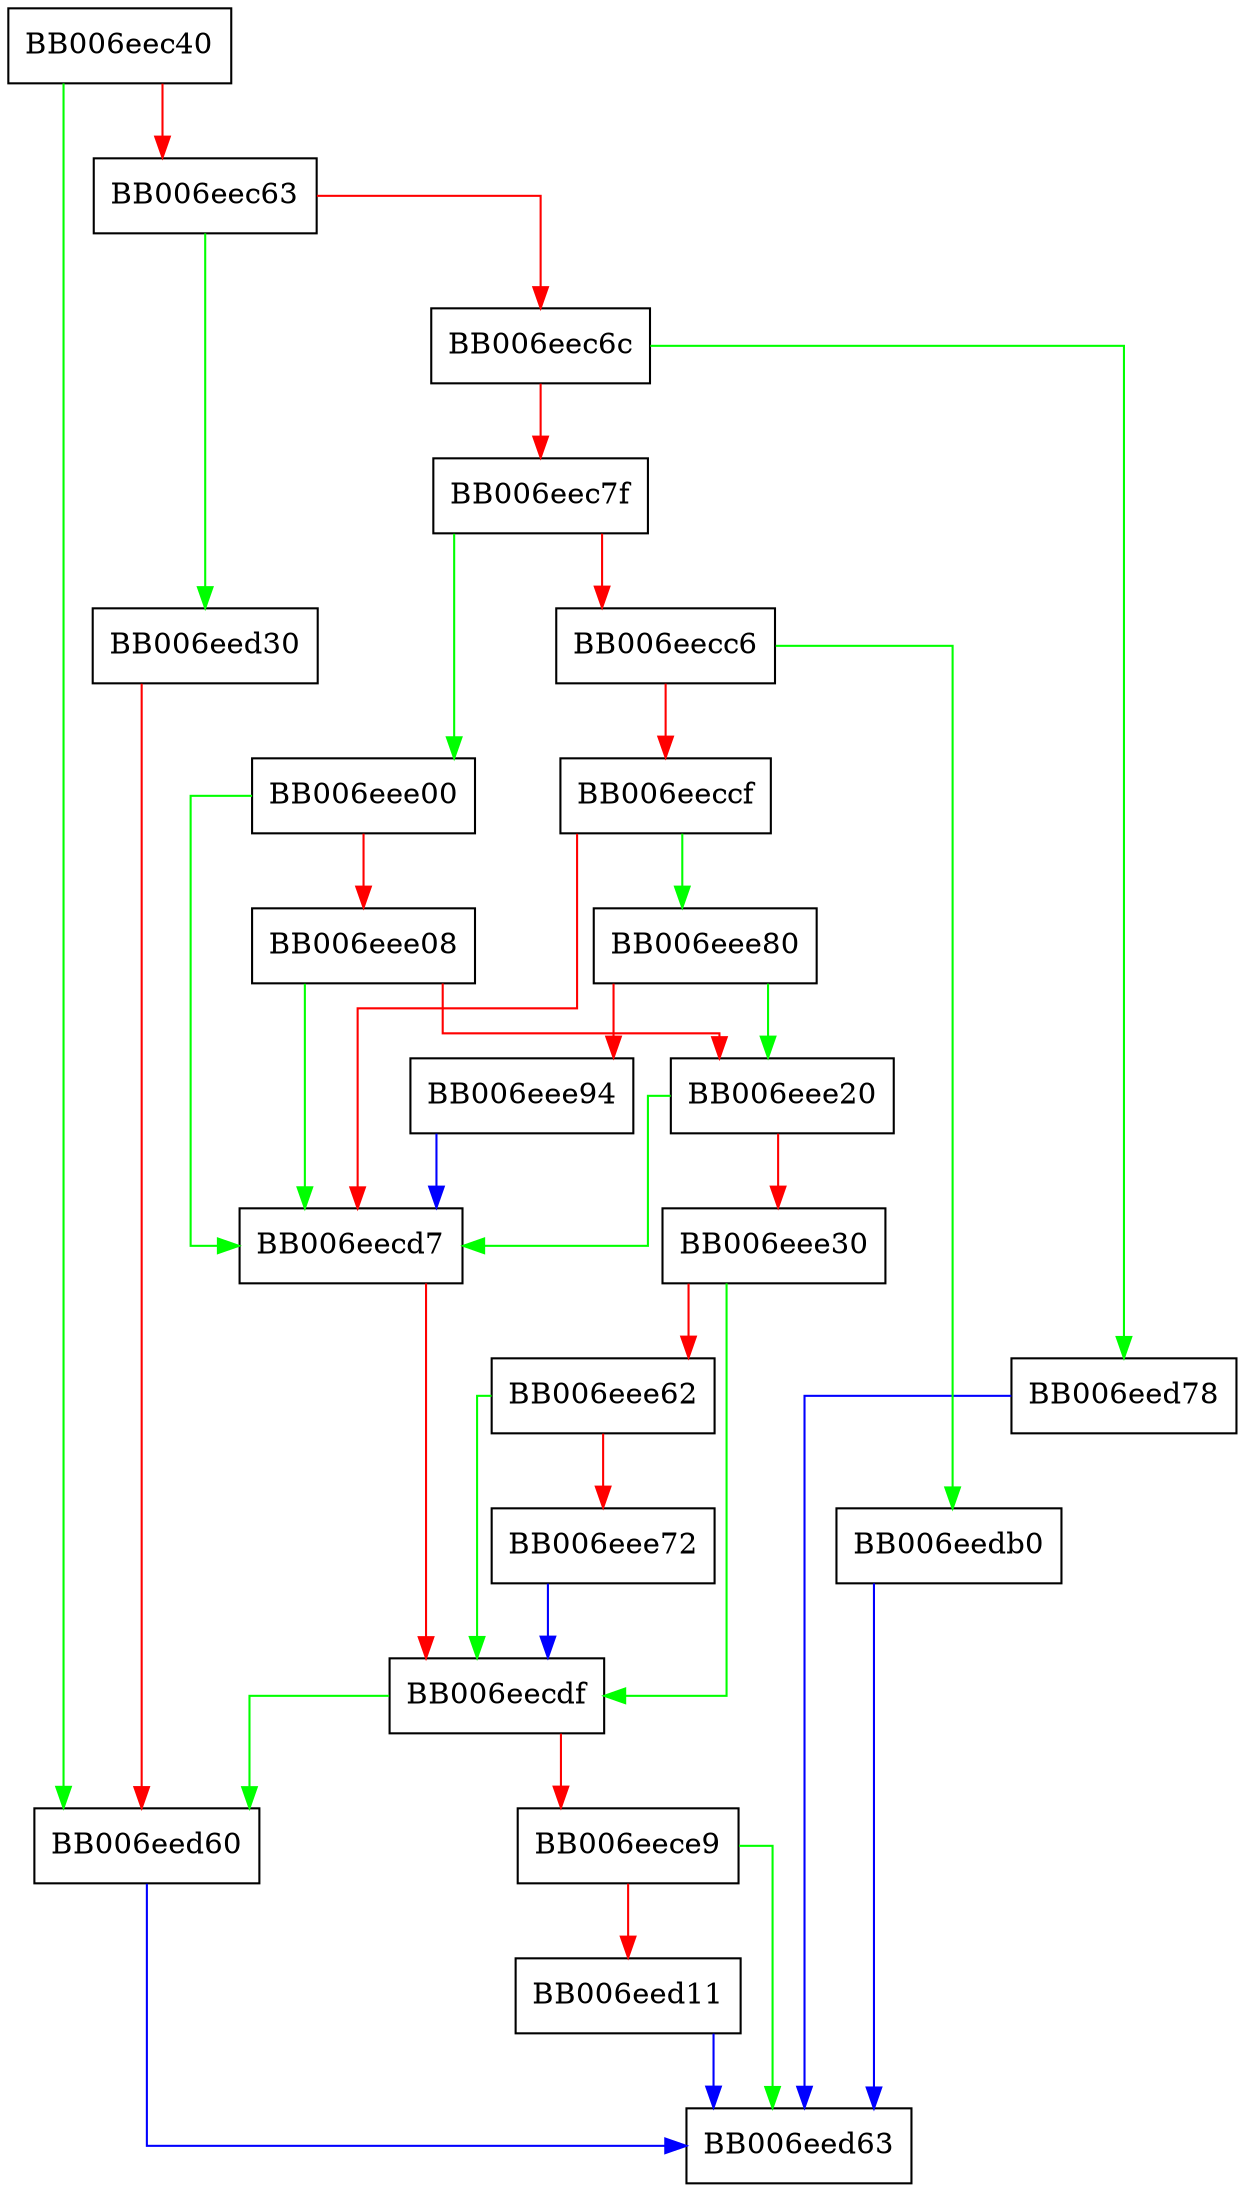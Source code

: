 digraph ed448_signverify_init {
  node [shape="box"];
  graph [splines=ortho];
  BB006eec40 -> BB006eed60 [color="green"];
  BB006eec40 -> BB006eec63 [color="red"];
  BB006eec63 -> BB006eed30 [color="green"];
  BB006eec63 -> BB006eec6c [color="red"];
  BB006eec6c -> BB006eed78 [color="green"];
  BB006eec6c -> BB006eec7f [color="red"];
  BB006eec7f -> BB006eee00 [color="green"];
  BB006eec7f -> BB006eecc6 [color="red"];
  BB006eecc6 -> BB006eedb0 [color="green"];
  BB006eecc6 -> BB006eeccf [color="red"];
  BB006eeccf -> BB006eee80 [color="green"];
  BB006eeccf -> BB006eecd7 [color="red"];
  BB006eecd7 -> BB006eecdf [color="red"];
  BB006eecdf -> BB006eed60 [color="green"];
  BB006eecdf -> BB006eece9 [color="red"];
  BB006eece9 -> BB006eed63 [color="green"];
  BB006eece9 -> BB006eed11 [color="red"];
  BB006eed11 -> BB006eed63 [color="blue"];
  BB006eed30 -> BB006eed60 [color="red"];
  BB006eed60 -> BB006eed63 [color="blue"];
  BB006eed78 -> BB006eed63 [color="blue"];
  BB006eedb0 -> BB006eed63 [color="blue"];
  BB006eee00 -> BB006eecd7 [color="green"];
  BB006eee00 -> BB006eee08 [color="red"];
  BB006eee08 -> BB006eecd7 [color="green"];
  BB006eee08 -> BB006eee20 [color="red"];
  BB006eee20 -> BB006eecd7 [color="green"];
  BB006eee20 -> BB006eee30 [color="red"];
  BB006eee30 -> BB006eecdf [color="green"];
  BB006eee30 -> BB006eee62 [color="red"];
  BB006eee62 -> BB006eecdf [color="green"];
  BB006eee62 -> BB006eee72 [color="red"];
  BB006eee72 -> BB006eecdf [color="blue"];
  BB006eee80 -> BB006eee20 [color="green"];
  BB006eee80 -> BB006eee94 [color="red"];
  BB006eee94 -> BB006eecd7 [color="blue"];
}